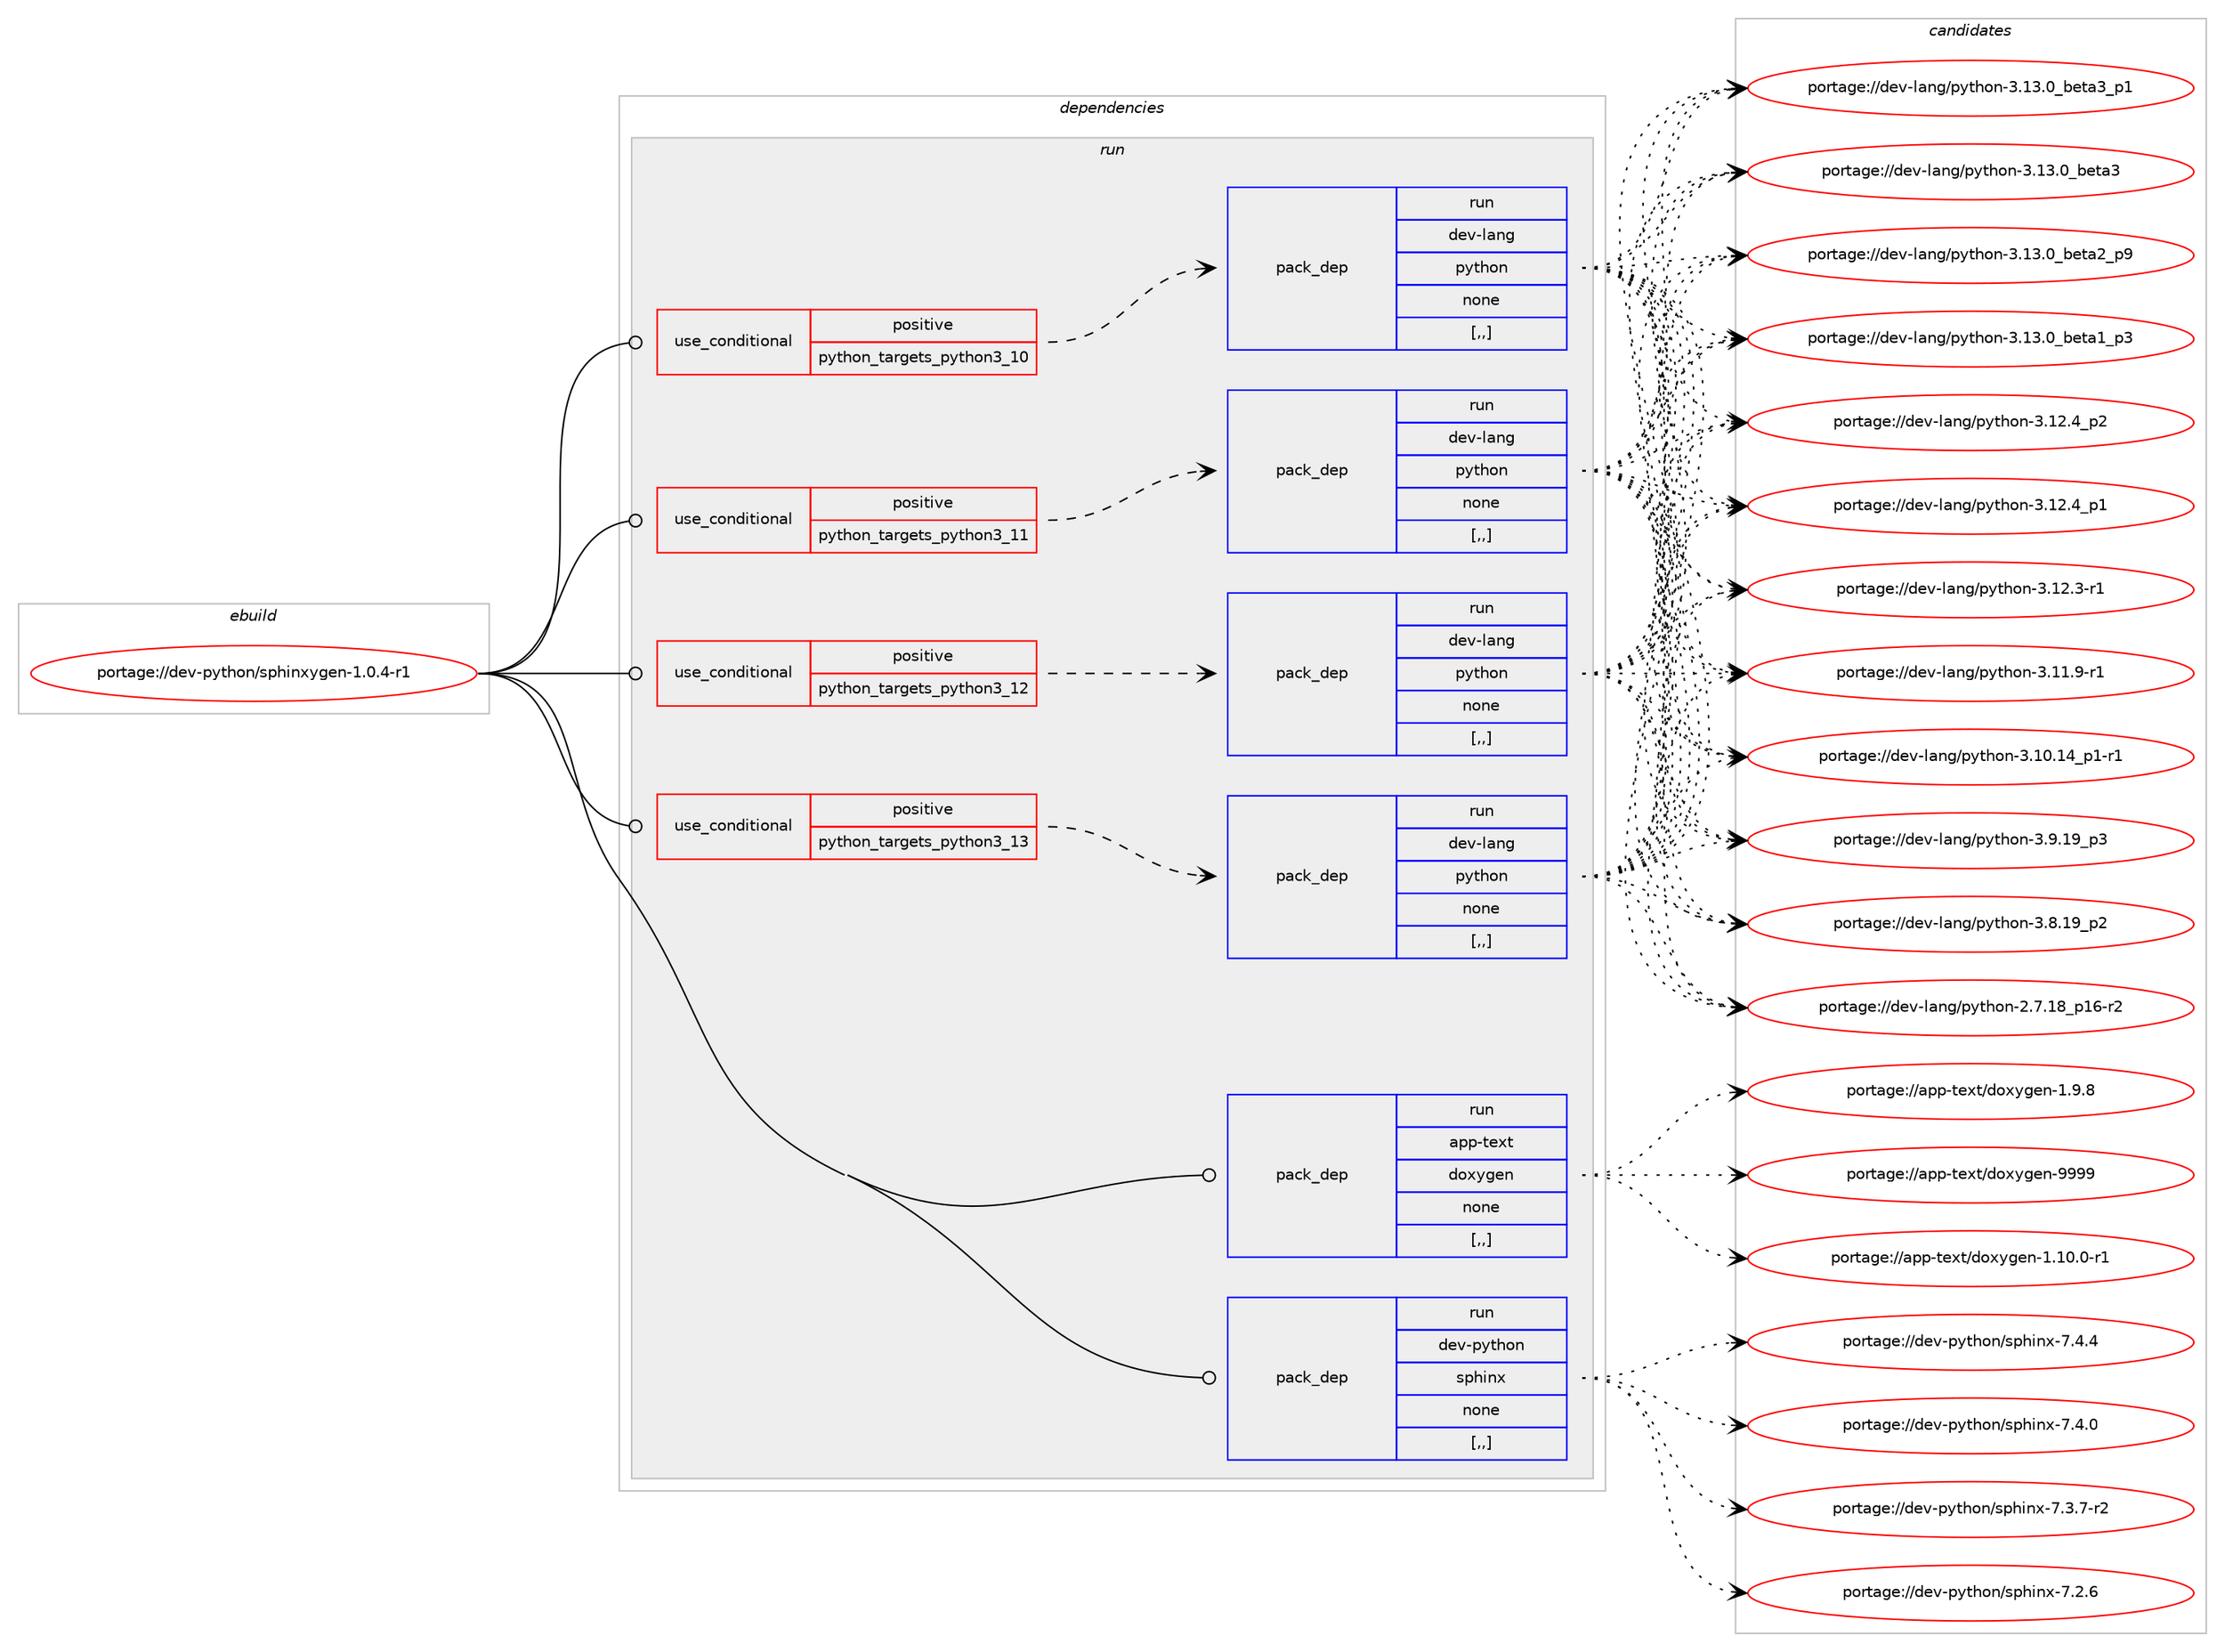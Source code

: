 digraph prolog {

# *************
# Graph options
# *************

newrank=true;
concentrate=true;
compound=true;
graph [rankdir=LR,fontname=Helvetica,fontsize=10,ranksep=1.5];#, ranksep=2.5, nodesep=0.2];
edge  [arrowhead=vee];
node  [fontname=Helvetica,fontsize=10];

# **********
# The ebuild
# **********

subgraph cluster_leftcol {
color=gray;
label=<<i>ebuild</i>>;
id [label="portage://dev-python/sphinxygen-1.0.4-r1", color=red, width=4, href="../dev-python/sphinxygen-1.0.4-r1.svg"];
}

# ****************
# The dependencies
# ****************

subgraph cluster_midcol {
color=gray;
label=<<i>dependencies</i>>;
subgraph cluster_compile {
fillcolor="#eeeeee";
style=filled;
label=<<i>compile</i>>;
}
subgraph cluster_compileandrun {
fillcolor="#eeeeee";
style=filled;
label=<<i>compile and run</i>>;
}
subgraph cluster_run {
fillcolor="#eeeeee";
style=filled;
label=<<i>run</i>>;
subgraph cond39727 {
dependency163645 [label=<<TABLE BORDER="0" CELLBORDER="1" CELLSPACING="0" CELLPADDING="4"><TR><TD ROWSPAN="3" CELLPADDING="10">use_conditional</TD></TR><TR><TD>positive</TD></TR><TR><TD>python_targets_python3_10</TD></TR></TABLE>>, shape=none, color=red];
subgraph pack122646 {
dependency163646 [label=<<TABLE BORDER="0" CELLBORDER="1" CELLSPACING="0" CELLPADDING="4" WIDTH="220"><TR><TD ROWSPAN="6" CELLPADDING="30">pack_dep</TD></TR><TR><TD WIDTH="110">run</TD></TR><TR><TD>dev-lang</TD></TR><TR><TD>python</TD></TR><TR><TD>none</TD></TR><TR><TD>[,,]</TD></TR></TABLE>>, shape=none, color=blue];
}
dependency163645:e -> dependency163646:w [weight=20,style="dashed",arrowhead="vee"];
}
id:e -> dependency163645:w [weight=20,style="solid",arrowhead="odot"];
subgraph cond39728 {
dependency163647 [label=<<TABLE BORDER="0" CELLBORDER="1" CELLSPACING="0" CELLPADDING="4"><TR><TD ROWSPAN="3" CELLPADDING="10">use_conditional</TD></TR><TR><TD>positive</TD></TR><TR><TD>python_targets_python3_11</TD></TR></TABLE>>, shape=none, color=red];
subgraph pack122647 {
dependency163648 [label=<<TABLE BORDER="0" CELLBORDER="1" CELLSPACING="0" CELLPADDING="4" WIDTH="220"><TR><TD ROWSPAN="6" CELLPADDING="30">pack_dep</TD></TR><TR><TD WIDTH="110">run</TD></TR><TR><TD>dev-lang</TD></TR><TR><TD>python</TD></TR><TR><TD>none</TD></TR><TR><TD>[,,]</TD></TR></TABLE>>, shape=none, color=blue];
}
dependency163647:e -> dependency163648:w [weight=20,style="dashed",arrowhead="vee"];
}
id:e -> dependency163647:w [weight=20,style="solid",arrowhead="odot"];
subgraph cond39729 {
dependency163649 [label=<<TABLE BORDER="0" CELLBORDER="1" CELLSPACING="0" CELLPADDING="4"><TR><TD ROWSPAN="3" CELLPADDING="10">use_conditional</TD></TR><TR><TD>positive</TD></TR><TR><TD>python_targets_python3_12</TD></TR></TABLE>>, shape=none, color=red];
subgraph pack122648 {
dependency163650 [label=<<TABLE BORDER="0" CELLBORDER="1" CELLSPACING="0" CELLPADDING="4" WIDTH="220"><TR><TD ROWSPAN="6" CELLPADDING="30">pack_dep</TD></TR><TR><TD WIDTH="110">run</TD></TR><TR><TD>dev-lang</TD></TR><TR><TD>python</TD></TR><TR><TD>none</TD></TR><TR><TD>[,,]</TD></TR></TABLE>>, shape=none, color=blue];
}
dependency163649:e -> dependency163650:w [weight=20,style="dashed",arrowhead="vee"];
}
id:e -> dependency163649:w [weight=20,style="solid",arrowhead="odot"];
subgraph cond39730 {
dependency163651 [label=<<TABLE BORDER="0" CELLBORDER="1" CELLSPACING="0" CELLPADDING="4"><TR><TD ROWSPAN="3" CELLPADDING="10">use_conditional</TD></TR><TR><TD>positive</TD></TR><TR><TD>python_targets_python3_13</TD></TR></TABLE>>, shape=none, color=red];
subgraph pack122649 {
dependency163652 [label=<<TABLE BORDER="0" CELLBORDER="1" CELLSPACING="0" CELLPADDING="4" WIDTH="220"><TR><TD ROWSPAN="6" CELLPADDING="30">pack_dep</TD></TR><TR><TD WIDTH="110">run</TD></TR><TR><TD>dev-lang</TD></TR><TR><TD>python</TD></TR><TR><TD>none</TD></TR><TR><TD>[,,]</TD></TR></TABLE>>, shape=none, color=blue];
}
dependency163651:e -> dependency163652:w [weight=20,style="dashed",arrowhead="vee"];
}
id:e -> dependency163651:w [weight=20,style="solid",arrowhead="odot"];
subgraph pack122650 {
dependency163653 [label=<<TABLE BORDER="0" CELLBORDER="1" CELLSPACING="0" CELLPADDING="4" WIDTH="220"><TR><TD ROWSPAN="6" CELLPADDING="30">pack_dep</TD></TR><TR><TD WIDTH="110">run</TD></TR><TR><TD>app-text</TD></TR><TR><TD>doxygen</TD></TR><TR><TD>none</TD></TR><TR><TD>[,,]</TD></TR></TABLE>>, shape=none, color=blue];
}
id:e -> dependency163653:w [weight=20,style="solid",arrowhead="odot"];
subgraph pack122651 {
dependency163654 [label=<<TABLE BORDER="0" CELLBORDER="1" CELLSPACING="0" CELLPADDING="4" WIDTH="220"><TR><TD ROWSPAN="6" CELLPADDING="30">pack_dep</TD></TR><TR><TD WIDTH="110">run</TD></TR><TR><TD>dev-python</TD></TR><TR><TD>sphinx</TD></TR><TR><TD>none</TD></TR><TR><TD>[,,]</TD></TR></TABLE>>, shape=none, color=blue];
}
id:e -> dependency163654:w [weight=20,style="solid",arrowhead="odot"];
}
}

# **************
# The candidates
# **************

subgraph cluster_choices {
rank=same;
color=gray;
label=<<i>candidates</i>>;

subgraph choice122646 {
color=black;
nodesep=1;
choice10010111845108971101034711212111610411111045514649514648959810111697519511249 [label="portage://dev-lang/python-3.13.0_beta3_p1", color=red, width=4,href="../dev-lang/python-3.13.0_beta3_p1.svg"];
choice1001011184510897110103471121211161041111104551464951464895981011169751 [label="portage://dev-lang/python-3.13.0_beta3", color=red, width=4,href="../dev-lang/python-3.13.0_beta3.svg"];
choice10010111845108971101034711212111610411111045514649514648959810111697509511257 [label="portage://dev-lang/python-3.13.0_beta2_p9", color=red, width=4,href="../dev-lang/python-3.13.0_beta2_p9.svg"];
choice10010111845108971101034711212111610411111045514649514648959810111697499511251 [label="portage://dev-lang/python-3.13.0_beta1_p3", color=red, width=4,href="../dev-lang/python-3.13.0_beta1_p3.svg"];
choice100101118451089711010347112121116104111110455146495046529511250 [label="portage://dev-lang/python-3.12.4_p2", color=red, width=4,href="../dev-lang/python-3.12.4_p2.svg"];
choice100101118451089711010347112121116104111110455146495046529511249 [label="portage://dev-lang/python-3.12.4_p1", color=red, width=4,href="../dev-lang/python-3.12.4_p1.svg"];
choice100101118451089711010347112121116104111110455146495046514511449 [label="portage://dev-lang/python-3.12.3-r1", color=red, width=4,href="../dev-lang/python-3.12.3-r1.svg"];
choice100101118451089711010347112121116104111110455146494946574511449 [label="portage://dev-lang/python-3.11.9-r1", color=red, width=4,href="../dev-lang/python-3.11.9-r1.svg"];
choice100101118451089711010347112121116104111110455146494846495295112494511449 [label="portage://dev-lang/python-3.10.14_p1-r1", color=red, width=4,href="../dev-lang/python-3.10.14_p1-r1.svg"];
choice100101118451089711010347112121116104111110455146574649579511251 [label="portage://dev-lang/python-3.9.19_p3", color=red, width=4,href="../dev-lang/python-3.9.19_p3.svg"];
choice100101118451089711010347112121116104111110455146564649579511250 [label="portage://dev-lang/python-3.8.19_p2", color=red, width=4,href="../dev-lang/python-3.8.19_p2.svg"];
choice100101118451089711010347112121116104111110455046554649569511249544511450 [label="portage://dev-lang/python-2.7.18_p16-r2", color=red, width=4,href="../dev-lang/python-2.7.18_p16-r2.svg"];
dependency163646:e -> choice10010111845108971101034711212111610411111045514649514648959810111697519511249:w [style=dotted,weight="100"];
dependency163646:e -> choice1001011184510897110103471121211161041111104551464951464895981011169751:w [style=dotted,weight="100"];
dependency163646:e -> choice10010111845108971101034711212111610411111045514649514648959810111697509511257:w [style=dotted,weight="100"];
dependency163646:e -> choice10010111845108971101034711212111610411111045514649514648959810111697499511251:w [style=dotted,weight="100"];
dependency163646:e -> choice100101118451089711010347112121116104111110455146495046529511250:w [style=dotted,weight="100"];
dependency163646:e -> choice100101118451089711010347112121116104111110455146495046529511249:w [style=dotted,weight="100"];
dependency163646:e -> choice100101118451089711010347112121116104111110455146495046514511449:w [style=dotted,weight="100"];
dependency163646:e -> choice100101118451089711010347112121116104111110455146494946574511449:w [style=dotted,weight="100"];
dependency163646:e -> choice100101118451089711010347112121116104111110455146494846495295112494511449:w [style=dotted,weight="100"];
dependency163646:e -> choice100101118451089711010347112121116104111110455146574649579511251:w [style=dotted,weight="100"];
dependency163646:e -> choice100101118451089711010347112121116104111110455146564649579511250:w [style=dotted,weight="100"];
dependency163646:e -> choice100101118451089711010347112121116104111110455046554649569511249544511450:w [style=dotted,weight="100"];
}
subgraph choice122647 {
color=black;
nodesep=1;
choice10010111845108971101034711212111610411111045514649514648959810111697519511249 [label="portage://dev-lang/python-3.13.0_beta3_p1", color=red, width=4,href="../dev-lang/python-3.13.0_beta3_p1.svg"];
choice1001011184510897110103471121211161041111104551464951464895981011169751 [label="portage://dev-lang/python-3.13.0_beta3", color=red, width=4,href="../dev-lang/python-3.13.0_beta3.svg"];
choice10010111845108971101034711212111610411111045514649514648959810111697509511257 [label="portage://dev-lang/python-3.13.0_beta2_p9", color=red, width=4,href="../dev-lang/python-3.13.0_beta2_p9.svg"];
choice10010111845108971101034711212111610411111045514649514648959810111697499511251 [label="portage://dev-lang/python-3.13.0_beta1_p3", color=red, width=4,href="../dev-lang/python-3.13.0_beta1_p3.svg"];
choice100101118451089711010347112121116104111110455146495046529511250 [label="portage://dev-lang/python-3.12.4_p2", color=red, width=4,href="../dev-lang/python-3.12.4_p2.svg"];
choice100101118451089711010347112121116104111110455146495046529511249 [label="portage://dev-lang/python-3.12.4_p1", color=red, width=4,href="../dev-lang/python-3.12.4_p1.svg"];
choice100101118451089711010347112121116104111110455146495046514511449 [label="portage://dev-lang/python-3.12.3-r1", color=red, width=4,href="../dev-lang/python-3.12.3-r1.svg"];
choice100101118451089711010347112121116104111110455146494946574511449 [label="portage://dev-lang/python-3.11.9-r1", color=red, width=4,href="../dev-lang/python-3.11.9-r1.svg"];
choice100101118451089711010347112121116104111110455146494846495295112494511449 [label="portage://dev-lang/python-3.10.14_p1-r1", color=red, width=4,href="../dev-lang/python-3.10.14_p1-r1.svg"];
choice100101118451089711010347112121116104111110455146574649579511251 [label="portage://dev-lang/python-3.9.19_p3", color=red, width=4,href="../dev-lang/python-3.9.19_p3.svg"];
choice100101118451089711010347112121116104111110455146564649579511250 [label="portage://dev-lang/python-3.8.19_p2", color=red, width=4,href="../dev-lang/python-3.8.19_p2.svg"];
choice100101118451089711010347112121116104111110455046554649569511249544511450 [label="portage://dev-lang/python-2.7.18_p16-r2", color=red, width=4,href="../dev-lang/python-2.7.18_p16-r2.svg"];
dependency163648:e -> choice10010111845108971101034711212111610411111045514649514648959810111697519511249:w [style=dotted,weight="100"];
dependency163648:e -> choice1001011184510897110103471121211161041111104551464951464895981011169751:w [style=dotted,weight="100"];
dependency163648:e -> choice10010111845108971101034711212111610411111045514649514648959810111697509511257:w [style=dotted,weight="100"];
dependency163648:e -> choice10010111845108971101034711212111610411111045514649514648959810111697499511251:w [style=dotted,weight="100"];
dependency163648:e -> choice100101118451089711010347112121116104111110455146495046529511250:w [style=dotted,weight="100"];
dependency163648:e -> choice100101118451089711010347112121116104111110455146495046529511249:w [style=dotted,weight="100"];
dependency163648:e -> choice100101118451089711010347112121116104111110455146495046514511449:w [style=dotted,weight="100"];
dependency163648:e -> choice100101118451089711010347112121116104111110455146494946574511449:w [style=dotted,weight="100"];
dependency163648:e -> choice100101118451089711010347112121116104111110455146494846495295112494511449:w [style=dotted,weight="100"];
dependency163648:e -> choice100101118451089711010347112121116104111110455146574649579511251:w [style=dotted,weight="100"];
dependency163648:e -> choice100101118451089711010347112121116104111110455146564649579511250:w [style=dotted,weight="100"];
dependency163648:e -> choice100101118451089711010347112121116104111110455046554649569511249544511450:w [style=dotted,weight="100"];
}
subgraph choice122648 {
color=black;
nodesep=1;
choice10010111845108971101034711212111610411111045514649514648959810111697519511249 [label="portage://dev-lang/python-3.13.0_beta3_p1", color=red, width=4,href="../dev-lang/python-3.13.0_beta3_p1.svg"];
choice1001011184510897110103471121211161041111104551464951464895981011169751 [label="portage://dev-lang/python-3.13.0_beta3", color=red, width=4,href="../dev-lang/python-3.13.0_beta3.svg"];
choice10010111845108971101034711212111610411111045514649514648959810111697509511257 [label="portage://dev-lang/python-3.13.0_beta2_p9", color=red, width=4,href="../dev-lang/python-3.13.0_beta2_p9.svg"];
choice10010111845108971101034711212111610411111045514649514648959810111697499511251 [label="portage://dev-lang/python-3.13.0_beta1_p3", color=red, width=4,href="../dev-lang/python-3.13.0_beta1_p3.svg"];
choice100101118451089711010347112121116104111110455146495046529511250 [label="portage://dev-lang/python-3.12.4_p2", color=red, width=4,href="../dev-lang/python-3.12.4_p2.svg"];
choice100101118451089711010347112121116104111110455146495046529511249 [label="portage://dev-lang/python-3.12.4_p1", color=red, width=4,href="../dev-lang/python-3.12.4_p1.svg"];
choice100101118451089711010347112121116104111110455146495046514511449 [label="portage://dev-lang/python-3.12.3-r1", color=red, width=4,href="../dev-lang/python-3.12.3-r1.svg"];
choice100101118451089711010347112121116104111110455146494946574511449 [label="portage://dev-lang/python-3.11.9-r1", color=red, width=4,href="../dev-lang/python-3.11.9-r1.svg"];
choice100101118451089711010347112121116104111110455146494846495295112494511449 [label="portage://dev-lang/python-3.10.14_p1-r1", color=red, width=4,href="../dev-lang/python-3.10.14_p1-r1.svg"];
choice100101118451089711010347112121116104111110455146574649579511251 [label="portage://dev-lang/python-3.9.19_p3", color=red, width=4,href="../dev-lang/python-3.9.19_p3.svg"];
choice100101118451089711010347112121116104111110455146564649579511250 [label="portage://dev-lang/python-3.8.19_p2", color=red, width=4,href="../dev-lang/python-3.8.19_p2.svg"];
choice100101118451089711010347112121116104111110455046554649569511249544511450 [label="portage://dev-lang/python-2.7.18_p16-r2", color=red, width=4,href="../dev-lang/python-2.7.18_p16-r2.svg"];
dependency163650:e -> choice10010111845108971101034711212111610411111045514649514648959810111697519511249:w [style=dotted,weight="100"];
dependency163650:e -> choice1001011184510897110103471121211161041111104551464951464895981011169751:w [style=dotted,weight="100"];
dependency163650:e -> choice10010111845108971101034711212111610411111045514649514648959810111697509511257:w [style=dotted,weight="100"];
dependency163650:e -> choice10010111845108971101034711212111610411111045514649514648959810111697499511251:w [style=dotted,weight="100"];
dependency163650:e -> choice100101118451089711010347112121116104111110455146495046529511250:w [style=dotted,weight="100"];
dependency163650:e -> choice100101118451089711010347112121116104111110455146495046529511249:w [style=dotted,weight="100"];
dependency163650:e -> choice100101118451089711010347112121116104111110455146495046514511449:w [style=dotted,weight="100"];
dependency163650:e -> choice100101118451089711010347112121116104111110455146494946574511449:w [style=dotted,weight="100"];
dependency163650:e -> choice100101118451089711010347112121116104111110455146494846495295112494511449:w [style=dotted,weight="100"];
dependency163650:e -> choice100101118451089711010347112121116104111110455146574649579511251:w [style=dotted,weight="100"];
dependency163650:e -> choice100101118451089711010347112121116104111110455146564649579511250:w [style=dotted,weight="100"];
dependency163650:e -> choice100101118451089711010347112121116104111110455046554649569511249544511450:w [style=dotted,weight="100"];
}
subgraph choice122649 {
color=black;
nodesep=1;
choice10010111845108971101034711212111610411111045514649514648959810111697519511249 [label="portage://dev-lang/python-3.13.0_beta3_p1", color=red, width=4,href="../dev-lang/python-3.13.0_beta3_p1.svg"];
choice1001011184510897110103471121211161041111104551464951464895981011169751 [label="portage://dev-lang/python-3.13.0_beta3", color=red, width=4,href="../dev-lang/python-3.13.0_beta3.svg"];
choice10010111845108971101034711212111610411111045514649514648959810111697509511257 [label="portage://dev-lang/python-3.13.0_beta2_p9", color=red, width=4,href="../dev-lang/python-3.13.0_beta2_p9.svg"];
choice10010111845108971101034711212111610411111045514649514648959810111697499511251 [label="portage://dev-lang/python-3.13.0_beta1_p3", color=red, width=4,href="../dev-lang/python-3.13.0_beta1_p3.svg"];
choice100101118451089711010347112121116104111110455146495046529511250 [label="portage://dev-lang/python-3.12.4_p2", color=red, width=4,href="../dev-lang/python-3.12.4_p2.svg"];
choice100101118451089711010347112121116104111110455146495046529511249 [label="portage://dev-lang/python-3.12.4_p1", color=red, width=4,href="../dev-lang/python-3.12.4_p1.svg"];
choice100101118451089711010347112121116104111110455146495046514511449 [label="portage://dev-lang/python-3.12.3-r1", color=red, width=4,href="../dev-lang/python-3.12.3-r1.svg"];
choice100101118451089711010347112121116104111110455146494946574511449 [label="portage://dev-lang/python-3.11.9-r1", color=red, width=4,href="../dev-lang/python-3.11.9-r1.svg"];
choice100101118451089711010347112121116104111110455146494846495295112494511449 [label="portage://dev-lang/python-3.10.14_p1-r1", color=red, width=4,href="../dev-lang/python-3.10.14_p1-r1.svg"];
choice100101118451089711010347112121116104111110455146574649579511251 [label="portage://dev-lang/python-3.9.19_p3", color=red, width=4,href="../dev-lang/python-3.9.19_p3.svg"];
choice100101118451089711010347112121116104111110455146564649579511250 [label="portage://dev-lang/python-3.8.19_p2", color=red, width=4,href="../dev-lang/python-3.8.19_p2.svg"];
choice100101118451089711010347112121116104111110455046554649569511249544511450 [label="portage://dev-lang/python-2.7.18_p16-r2", color=red, width=4,href="../dev-lang/python-2.7.18_p16-r2.svg"];
dependency163652:e -> choice10010111845108971101034711212111610411111045514649514648959810111697519511249:w [style=dotted,weight="100"];
dependency163652:e -> choice1001011184510897110103471121211161041111104551464951464895981011169751:w [style=dotted,weight="100"];
dependency163652:e -> choice10010111845108971101034711212111610411111045514649514648959810111697509511257:w [style=dotted,weight="100"];
dependency163652:e -> choice10010111845108971101034711212111610411111045514649514648959810111697499511251:w [style=dotted,weight="100"];
dependency163652:e -> choice100101118451089711010347112121116104111110455146495046529511250:w [style=dotted,weight="100"];
dependency163652:e -> choice100101118451089711010347112121116104111110455146495046529511249:w [style=dotted,weight="100"];
dependency163652:e -> choice100101118451089711010347112121116104111110455146495046514511449:w [style=dotted,weight="100"];
dependency163652:e -> choice100101118451089711010347112121116104111110455146494946574511449:w [style=dotted,weight="100"];
dependency163652:e -> choice100101118451089711010347112121116104111110455146494846495295112494511449:w [style=dotted,weight="100"];
dependency163652:e -> choice100101118451089711010347112121116104111110455146574649579511251:w [style=dotted,weight="100"];
dependency163652:e -> choice100101118451089711010347112121116104111110455146564649579511250:w [style=dotted,weight="100"];
dependency163652:e -> choice100101118451089711010347112121116104111110455046554649569511249544511450:w [style=dotted,weight="100"];
}
subgraph choice122650 {
color=black;
nodesep=1;
choice9711211245116101120116471001111201211031011104557575757 [label="portage://app-text/doxygen-9999", color=red, width=4,href="../app-text/doxygen-9999.svg"];
choice971121124511610112011647100111120121103101110454946494846484511449 [label="portage://app-text/doxygen-1.10.0-r1", color=red, width=4,href="../app-text/doxygen-1.10.0-r1.svg"];
choice971121124511610112011647100111120121103101110454946574656 [label="portage://app-text/doxygen-1.9.8", color=red, width=4,href="../app-text/doxygen-1.9.8.svg"];
dependency163653:e -> choice9711211245116101120116471001111201211031011104557575757:w [style=dotted,weight="100"];
dependency163653:e -> choice971121124511610112011647100111120121103101110454946494846484511449:w [style=dotted,weight="100"];
dependency163653:e -> choice971121124511610112011647100111120121103101110454946574656:w [style=dotted,weight="100"];
}
subgraph choice122651 {
color=black;
nodesep=1;
choice1001011184511212111610411111047115112104105110120455546524652 [label="portage://dev-python/sphinx-7.4.4", color=red, width=4,href="../dev-python/sphinx-7.4.4.svg"];
choice1001011184511212111610411111047115112104105110120455546524648 [label="portage://dev-python/sphinx-7.4.0", color=red, width=4,href="../dev-python/sphinx-7.4.0.svg"];
choice10010111845112121116104111110471151121041051101204555465146554511450 [label="portage://dev-python/sphinx-7.3.7-r2", color=red, width=4,href="../dev-python/sphinx-7.3.7-r2.svg"];
choice1001011184511212111610411111047115112104105110120455546504654 [label="portage://dev-python/sphinx-7.2.6", color=red, width=4,href="../dev-python/sphinx-7.2.6.svg"];
dependency163654:e -> choice1001011184511212111610411111047115112104105110120455546524652:w [style=dotted,weight="100"];
dependency163654:e -> choice1001011184511212111610411111047115112104105110120455546524648:w [style=dotted,weight="100"];
dependency163654:e -> choice10010111845112121116104111110471151121041051101204555465146554511450:w [style=dotted,weight="100"];
dependency163654:e -> choice1001011184511212111610411111047115112104105110120455546504654:w [style=dotted,weight="100"];
}
}

}

